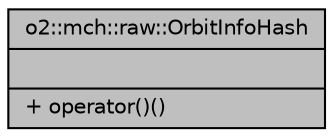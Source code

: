 digraph "o2::mch::raw::OrbitInfoHash"
{
 // INTERACTIVE_SVG=YES
  bgcolor="transparent";
  edge [fontname="Helvetica",fontsize="10",labelfontname="Helvetica",labelfontsize="10"];
  node [fontname="Helvetica",fontsize="10",shape=record];
  Node1 [label="{o2::mch::raw::OrbitInfoHash\n||+ operator()()\l}",height=0.2,width=0.4,color="black", fillcolor="grey75", style="filled", fontcolor="black"];
}
